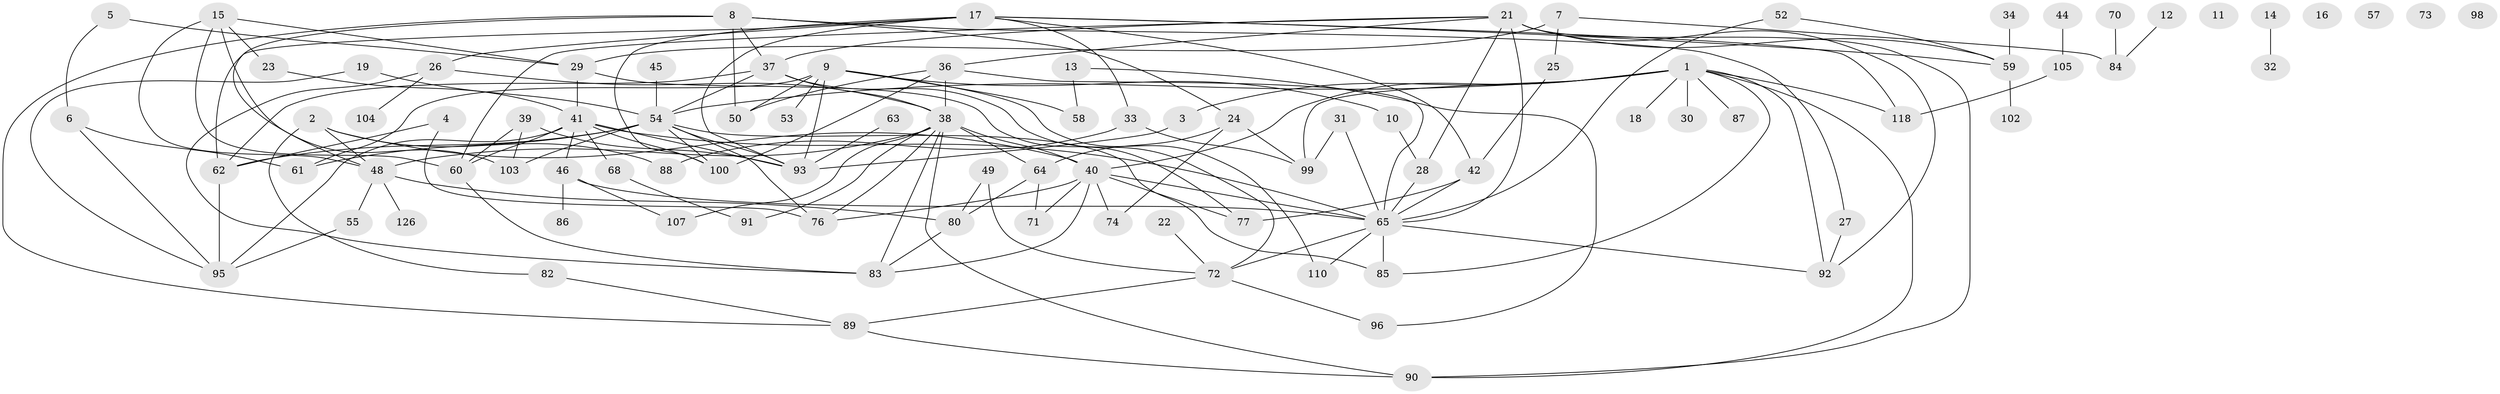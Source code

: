 // original degree distribution, {6: 0.03731343283582089, 3: 0.17164179104477612, 2: 0.291044776119403, 5: 0.15671641791044777, 0: 0.03731343283582089, 1: 0.1417910447761194, 4: 0.14925373134328357, 9: 0.007462686567164179, 8: 0.007462686567164179}
// Generated by graph-tools (version 1.1) at 2025/16/03/04/25 18:16:36]
// undirected, 93 vertices, 156 edges
graph export_dot {
graph [start="1"]
  node [color=gray90,style=filled];
  1 [super="+69+51"];
  2 [super="+113+20"];
  3;
  4;
  5;
  6;
  7;
  8 [super="+67"];
  9 [super="+35"];
  10;
  11;
  12;
  13;
  14;
  15;
  16;
  17 [super="+43"];
  18;
  19;
  21;
  22;
  23;
  24;
  25;
  26;
  27;
  28;
  29 [super="+122"];
  30;
  31;
  32;
  33;
  34;
  36 [super="+47"];
  37;
  38 [super="+56"];
  39 [super="+94"];
  40 [super="+132+78"];
  41 [super="+66"];
  42 [super="+119"];
  44;
  45;
  46;
  48 [super="+97"];
  49;
  50;
  52;
  53 [super="+124"];
  54 [super="+127"];
  55;
  57;
  58;
  59;
  60 [super="+101"];
  61;
  62 [super="+108+75"];
  63;
  64 [super="+106"];
  65 [super="+81+79"];
  68;
  70;
  71;
  72;
  73;
  74;
  76;
  77;
  80;
  82;
  83;
  84;
  85;
  86;
  87;
  88;
  89;
  90;
  91;
  92 [super="+112"];
  93 [super="+131+121"];
  95 [super="+116"];
  96 [super="+128+109"];
  98;
  99 [super="+114"];
  100;
  102;
  103;
  104;
  105;
  107;
  110;
  118 [super="+120"];
  126 [super="+133"];
  1 -- 3;
  1 -- 30;
  1 -- 87;
  1 -- 99;
  1 -- 18;
  1 -- 85;
  1 -- 54;
  1 -- 92;
  1 -- 90;
  1 -- 118;
  1 -- 40;
  2 -- 48;
  2 -- 88;
  2 -- 40;
  2 -- 82;
  3 -- 93;
  4 -- 62;
  4 -- 76;
  5 -- 6;
  5 -- 29;
  6 -- 61;
  6 -- 95;
  7 -- 25;
  7 -- 29;
  7 -- 84;
  8 -- 27;
  8 -- 50;
  8 -- 48;
  8 -- 89;
  8 -- 37;
  8 -- 24;
  9 -- 50;
  9 -- 58;
  9 -- 61;
  9 -- 93;
  9 -- 10;
  9 -- 53;
  9 -- 110;
  10 -- 28;
  12 -- 84;
  13 -- 58;
  13 -- 96;
  14 -- 32;
  15 -- 23;
  15 -- 60;
  15 -- 103;
  15 -- 48;
  15 -- 29;
  17 -- 62;
  17 -- 100;
  17 -- 118;
  17 -- 42;
  17 -- 33;
  17 -- 26;
  17 -- 59;
  17 -- 93;
  19 -- 95;
  19 -- 54;
  21 -- 28;
  21 -- 36;
  21 -- 37;
  21 -- 59;
  21 -- 60;
  21 -- 90;
  21 -- 92;
  21 -- 65 [weight=2];
  22 -- 72;
  23 -- 41;
  24 -- 74;
  24 -- 99;
  24 -- 64;
  25 -- 42;
  26 -- 83;
  26 -- 104;
  26 -- 38;
  27 -- 92;
  28 -- 65;
  29 -- 77;
  29 -- 41;
  31 -- 99;
  31 -- 65;
  33 -- 88;
  33 -- 99;
  34 -- 59;
  36 -- 50;
  36 -- 100;
  36 -- 38;
  36 -- 65;
  37 -- 38;
  37 -- 62;
  37 -- 72;
  37 -- 54;
  38 -- 76;
  38 -- 83;
  38 -- 90;
  38 -- 91;
  38 -- 64;
  38 -- 48;
  38 -- 40 [weight=2];
  38 -- 107;
  39 -- 93;
  39 -- 60;
  39 -- 103;
  40 -- 77;
  40 -- 83;
  40 -- 71;
  40 -- 74;
  40 -- 65;
  40 -- 76;
  41 -- 68;
  41 -- 95;
  41 -- 93;
  41 -- 100;
  41 -- 60;
  41 -- 46;
  41 -- 65;
  42 -- 65;
  42 -- 77;
  44 -- 105;
  45 -- 54;
  46 -- 86;
  46 -- 107;
  46 -- 65;
  48 -- 80;
  48 -- 55;
  48 -- 126;
  49 -- 72;
  49 -- 80;
  52 -- 59;
  52 -- 65;
  54 -- 61;
  54 -- 85;
  54 -- 100;
  54 -- 103;
  54 -- 76;
  54 -- 93;
  54 -- 62;
  55 -- 95;
  59 -- 102;
  60 -- 83;
  62 -- 95;
  63 -- 93;
  64 -- 80;
  64 -- 71;
  65 -- 110;
  65 -- 92;
  65 -- 85;
  65 -- 72;
  68 -- 91;
  70 -- 84;
  72 -- 89;
  72 -- 96;
  80 -- 83;
  82 -- 89;
  89 -- 90;
  105 -- 118;
}
